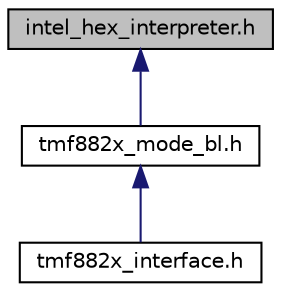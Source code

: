 digraph "intel_hex_interpreter.h"
{
 // LATEX_PDF_SIZE
  edge [fontname="Helvetica",fontsize="10",labelfontname="Helvetica",labelfontsize="10"];
  node [fontname="Helvetica",fontsize="10",shape=record];
  Node1 [label="intel_hex_interpreter.h",height=0.2,width=0.4,color="black", fillcolor="grey75", style="filled", fontcolor="black",tooltip=" "];
  Node1 -> Node2 [dir="back",color="midnightblue",fontsize="10",style="solid"];
  Node2 [label="tmf882x_mode_bl.h",height=0.2,width=0.4,color="black", fillcolor="white", style="filled",URL="$tmf882x__mode__bl_8h.html",tooltip="TMF882X Bootloader mode interface."];
  Node2 -> Node3 [dir="back",color="midnightblue",fontsize="10",style="solid"];
  Node3 [label="tmf882x_interface.h",height=0.2,width=0.4,color="black", fillcolor="white", style="filled",URL="$tmf882x__interface_8h.html",tooltip="TMF882X Core Driver interface."];
}
